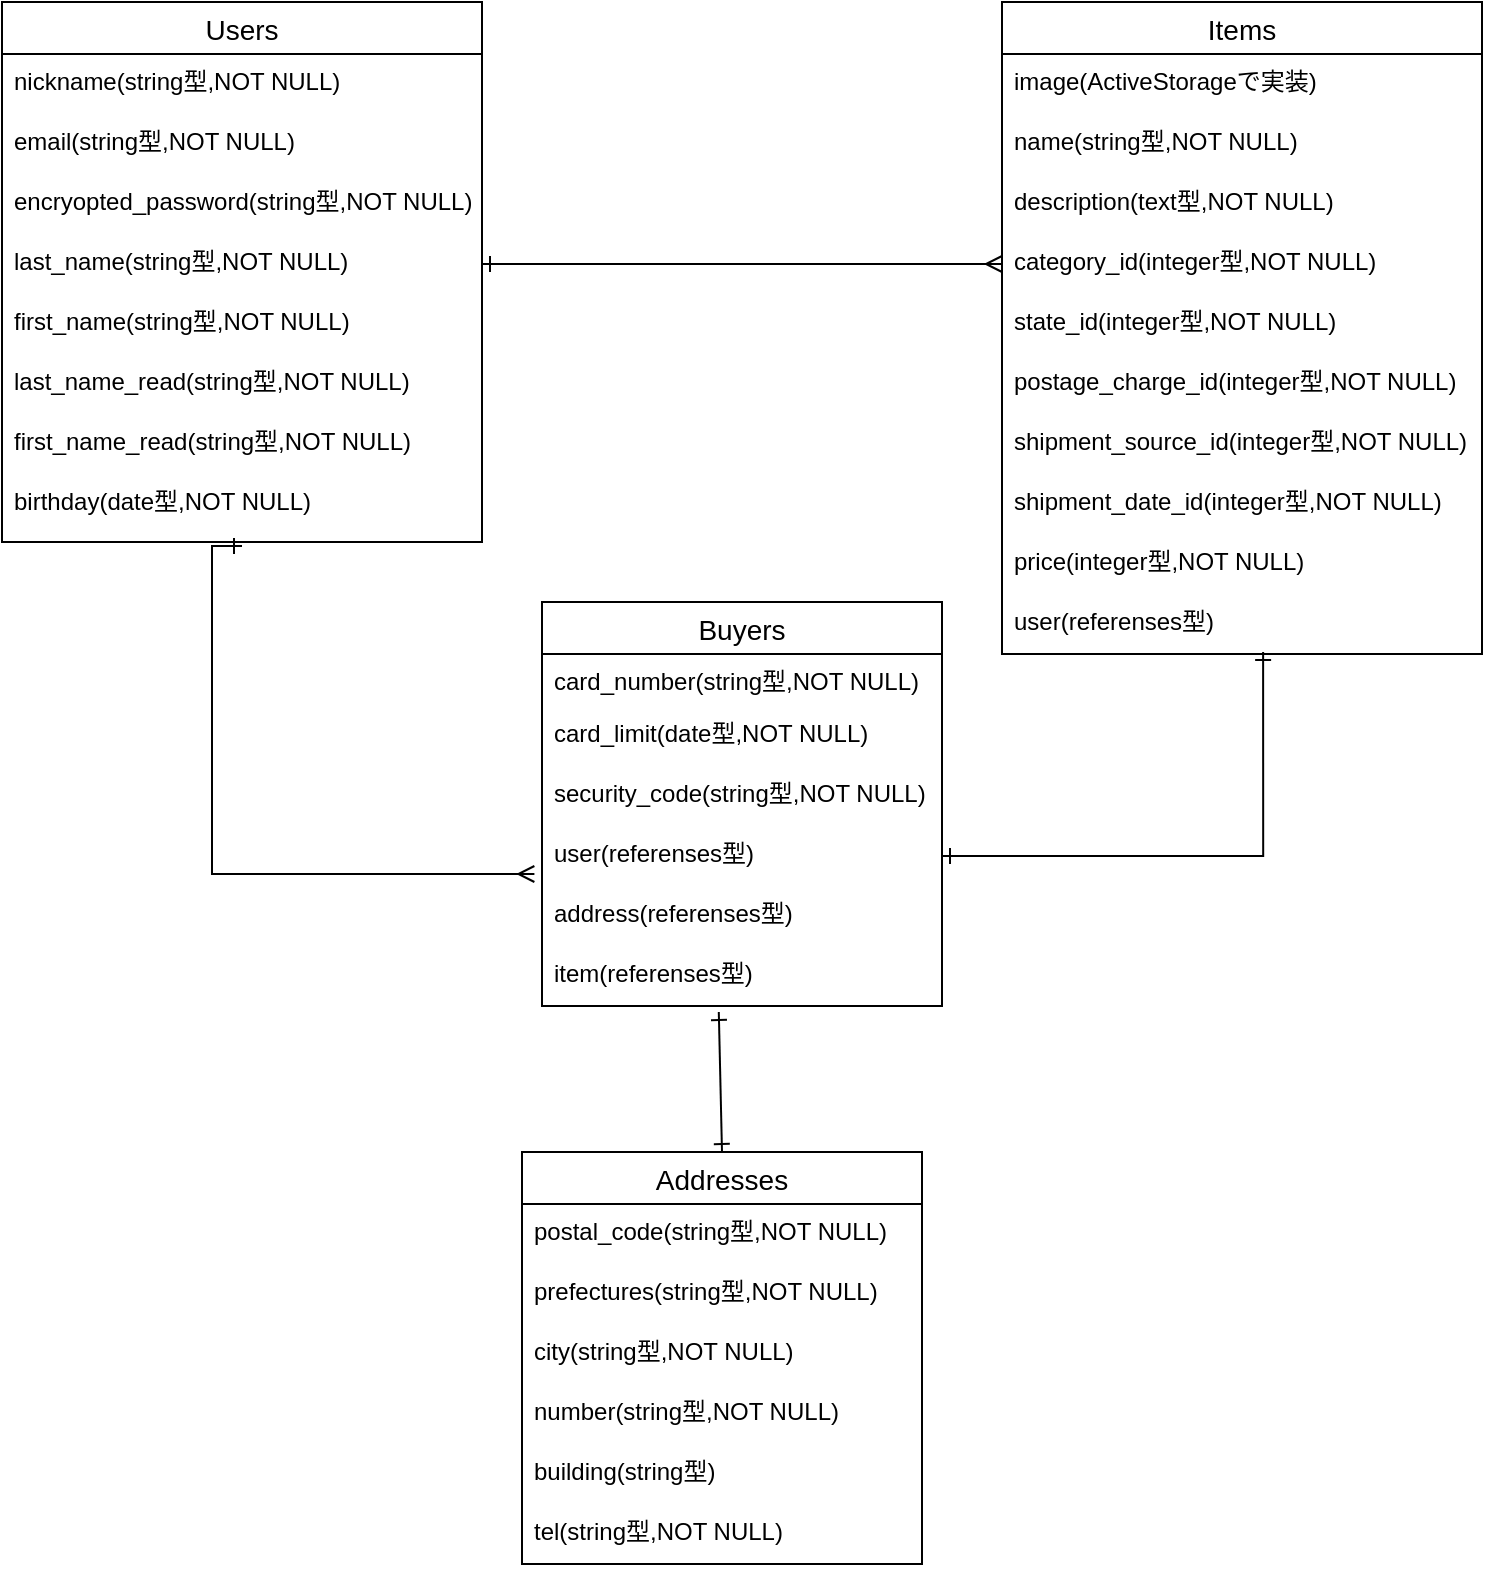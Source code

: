 <mxfile version="13.10.0" type="embed">
    <diagram id="0RTELZGzUosusxv1_gdu" name="ページ1">
        <mxGraphModel dx="518" dy="514" grid="1" gridSize="10" guides="1" tooltips="1" connect="1" arrows="1" fold="1" page="1" pageScale="1" pageWidth="827" pageHeight="1169" math="0" shadow="0">
            <root>
                <mxCell id="0"/>
                <mxCell id="1" parent="0"/>
                <mxCell id="80" value="Users" style="swimlane;fontStyle=0;childLayout=stackLayout;horizontal=1;startSize=26;horizontalStack=0;resizeParent=1;resizeParentMax=0;resizeLast=0;collapsible=1;marginBottom=0;align=center;fontSize=14;direction=east;" parent="1" vertex="1">
                    <mxGeometry x="10" y="10" width="240" height="270" as="geometry">
                        <mxRectangle width="70" height="26" as="alternateBounds"/>
                    </mxGeometry>
                </mxCell>
                <mxCell id="81" value="nickname(string型,NOT NULL)" style="text;strokeColor=none;fillColor=none;spacingLeft=4;spacingRight=4;overflow=hidden;rotatable=0;points=[[0,0.5],[1,0.5]];portConstraint=eastwest;fontSize=12;" parent="80" vertex="1">
                    <mxGeometry y="26" width="240" height="30" as="geometry"/>
                </mxCell>
                <mxCell id="82" value="email(string型,NOT NULL)" style="text;strokeColor=none;fillColor=none;spacingLeft=4;spacingRight=4;overflow=hidden;rotatable=0;points=[[0,0.5],[1,0.5]];portConstraint=eastwest;fontSize=12;" parent="80" vertex="1">
                    <mxGeometry y="56" width="240" height="30" as="geometry"/>
                </mxCell>
                <mxCell id="83" value="encryopted_password(string型,NOT NULL)" style="text;strokeColor=none;fillColor=none;spacingLeft=4;spacingRight=4;overflow=hidden;rotatable=0;points=[[0,0.5],[1,0.5]];portConstraint=eastwest;fontSize=12;" parent="80" vertex="1">
                    <mxGeometry y="86" width="240" height="30" as="geometry"/>
                </mxCell>
                <mxCell id="116" value="last_name(string型,NOT NULL)" style="text;strokeColor=none;fillColor=none;spacingLeft=4;spacingRight=4;overflow=hidden;rotatable=0;points=[[0,0.5],[1,0.5]];portConstraint=eastwest;fontSize=12;" parent="80" vertex="1">
                    <mxGeometry y="116" width="240" height="30" as="geometry"/>
                </mxCell>
                <mxCell id="117" value="first_name(string型,NOT NULL)" style="text;strokeColor=none;fillColor=none;spacingLeft=4;spacingRight=4;overflow=hidden;rotatable=0;points=[[0,0.5],[1,0.5]];portConstraint=eastwest;fontSize=12;" parent="80" vertex="1">
                    <mxGeometry y="146" width="240" height="30" as="geometry"/>
                </mxCell>
                <mxCell id="118" value="last_name_read(string型,NOT NULL)" style="text;strokeColor=none;fillColor=none;spacingLeft=4;spacingRight=4;overflow=hidden;rotatable=0;points=[[0,0.5],[1,0.5]];portConstraint=eastwest;fontSize=12;" parent="80" vertex="1">
                    <mxGeometry y="176" width="240" height="30" as="geometry"/>
                </mxCell>
                <mxCell id="119" value="first_name_read(string型,NOT NULL)" style="text;strokeColor=none;fillColor=none;spacingLeft=4;spacingRight=4;overflow=hidden;rotatable=0;points=[[0,0.5],[1,0.5]];portConstraint=eastwest;fontSize=12;" parent="80" vertex="1">
                    <mxGeometry y="206" width="240" height="30" as="geometry"/>
                </mxCell>
                <mxCell id="120" value="birthday(date型,NOT NULL)" style="text;strokeColor=none;fillColor=none;spacingLeft=4;spacingRight=4;overflow=hidden;rotatable=0;points=[[0,0.5],[1,0.5]];portConstraint=eastwest;fontSize=12;" parent="80" vertex="1">
                    <mxGeometry y="236" width="240" height="34" as="geometry"/>
                </mxCell>
                <mxCell id="84" value="Buyers" style="swimlane;fontStyle=0;childLayout=stackLayout;horizontal=1;startSize=26;horizontalStack=0;resizeParent=1;resizeParentMax=0;resizeLast=0;collapsible=1;marginBottom=0;align=center;fontSize=14;" parent="1" vertex="1">
                    <mxGeometry x="280" y="310" width="200" height="202" as="geometry">
                        <mxRectangle x="270" y="260" width="80" height="26" as="alternateBounds"/>
                    </mxGeometry>
                </mxCell>
                <mxCell id="86" value="card_number(string型,NOT NULL)" style="text;strokeColor=none;fillColor=none;spacingLeft=4;spacingRight=4;overflow=hidden;rotatable=0;points=[[0,0.5],[1,0.5]];portConstraint=eastwest;fontSize=12;" parent="84" vertex="1">
                    <mxGeometry y="26" width="200" height="26" as="geometry"/>
                </mxCell>
                <mxCell id="87" value="card_limit(date型,NOT NULL)" style="text;strokeColor=none;fillColor=none;spacingLeft=4;spacingRight=4;overflow=hidden;rotatable=0;points=[[0,0.5],[1,0.5]];portConstraint=eastwest;fontSize=12;" parent="84" vertex="1">
                    <mxGeometry y="52" width="200" height="30" as="geometry"/>
                </mxCell>
                <mxCell id="131" value="security_code(string型,NOT NULL)" style="text;strokeColor=none;fillColor=none;spacingLeft=4;spacingRight=4;overflow=hidden;rotatable=0;points=[[0,0.5],[1,0.5]];portConstraint=eastwest;fontSize=12;" parent="84" vertex="1">
                    <mxGeometry y="82" width="200" height="30" as="geometry"/>
                </mxCell>
                <mxCell id="135" value="user(referenses型)" style="text;strokeColor=none;fillColor=none;spacingLeft=4;spacingRight=4;overflow=hidden;rotatable=0;points=[[0,0.5],[1,0.5]];portConstraint=eastwest;fontSize=12;" parent="84" vertex="1">
                    <mxGeometry y="112" width="200" height="30" as="geometry"/>
                </mxCell>
                <mxCell id="136" value="address(referenses型)" style="text;strokeColor=none;fillColor=none;spacingLeft=4;spacingRight=4;overflow=hidden;rotatable=0;points=[[0,0.5],[1,0.5]];portConstraint=eastwest;fontSize=12;" parent="84" vertex="1">
                    <mxGeometry y="142" width="200" height="30" as="geometry"/>
                </mxCell>
                <mxCell id="85" value="item(referenses型)" style="text;strokeColor=none;fillColor=none;spacingLeft=4;spacingRight=4;overflow=hidden;rotatable=0;points=[[0,0.5],[1,0.5]];portConstraint=eastwest;fontSize=12;" parent="84" vertex="1">
                    <mxGeometry y="172" width="200" height="30" as="geometry"/>
                </mxCell>
                <mxCell id="88" value="Items" style="swimlane;fontStyle=0;childLayout=stackLayout;horizontal=1;startSize=26;horizontalStack=0;resizeParent=1;resizeParentMax=0;resizeLast=0;collapsible=1;marginBottom=0;align=center;fontSize=14;" parent="1" vertex="1">
                    <mxGeometry x="510" y="10" width="240" height="326" as="geometry">
                        <mxRectangle x="600" width="70" height="26" as="alternateBounds"/>
                    </mxGeometry>
                </mxCell>
                <mxCell id="90" value="image(ActiveStorageで実装)" style="text;strokeColor=none;fillColor=none;spacingLeft=4;spacingRight=4;overflow=hidden;rotatable=0;points=[[0,0.5],[1,0.5]];portConstraint=eastwest;fontSize=12;" parent="88" vertex="1">
                    <mxGeometry y="26" width="240" height="30" as="geometry"/>
                </mxCell>
                <mxCell id="91" value="name(string型,NOT NULL)" style="text;strokeColor=none;fillColor=none;spacingLeft=4;spacingRight=4;overflow=hidden;rotatable=0;points=[[0,0.5],[1,0.5]];portConstraint=eastwest;fontSize=12;" parent="88" vertex="1">
                    <mxGeometry y="56" width="240" height="30" as="geometry"/>
                </mxCell>
                <mxCell id="128" value="description(text型,NOT NULL)" style="text;strokeColor=none;fillColor=none;spacingLeft=4;spacingRight=4;overflow=hidden;rotatable=0;points=[[0,0.5],[1,0.5]];portConstraint=eastwest;fontSize=12;" parent="88" vertex="1">
                    <mxGeometry y="86" width="240" height="30" as="geometry"/>
                </mxCell>
                <mxCell id="123" value="category_id(integer型,NOT NULL)" style="text;strokeColor=none;fillColor=none;spacingLeft=4;spacingRight=4;overflow=hidden;rotatable=0;points=[[0,0.5],[1,0.5]];portConstraint=eastwest;fontSize=12;" parent="88" vertex="1">
                    <mxGeometry y="116" width="240" height="30" as="geometry"/>
                </mxCell>
                <mxCell id="124" value="state_id(integer型,NOT NULL)" style="text;strokeColor=none;fillColor=none;spacingLeft=4;spacingRight=4;overflow=hidden;rotatable=0;points=[[0,0.5],[1,0.5]];portConstraint=eastwest;fontSize=12;" parent="88" vertex="1">
                    <mxGeometry y="146" width="240" height="30" as="geometry"/>
                </mxCell>
                <mxCell id="125" value="postage_charge_id(integer型,NOT NULL)" style="text;strokeColor=none;fillColor=none;spacingLeft=4;spacingRight=4;overflow=hidden;rotatable=0;points=[[0,0.5],[1,0.5]];portConstraint=eastwest;fontSize=12;" parent="88" vertex="1">
                    <mxGeometry y="176" width="240" height="30" as="geometry"/>
                </mxCell>
                <mxCell id="126" value="shipment_source_id(integer型,NOT NULL)" style="text;strokeColor=none;fillColor=none;spacingLeft=4;spacingRight=4;overflow=hidden;rotatable=0;points=[[0,0.5],[1,0.5]];portConstraint=eastwest;fontSize=12;" parent="88" vertex="1">
                    <mxGeometry y="206" width="240" height="30" as="geometry"/>
                </mxCell>
                <mxCell id="127" value="shipment_date_id(integer型,NOT NULL)" style="text;strokeColor=none;fillColor=none;spacingLeft=4;spacingRight=4;overflow=hidden;rotatable=0;points=[[0,0.5],[1,0.5]];portConstraint=eastwest;fontSize=12;" parent="88" vertex="1">
                    <mxGeometry y="236" width="240" height="30" as="geometry"/>
                </mxCell>
                <mxCell id="89" value="price(integer型,NOT NULL)" style="text;strokeColor=none;fillColor=none;spacingLeft=4;spacingRight=4;overflow=hidden;rotatable=0;points=[[0,0.5],[1,0.5]];portConstraint=eastwest;fontSize=12;" parent="88" vertex="1">
                    <mxGeometry y="266" width="240" height="30" as="geometry"/>
                </mxCell>
                <mxCell id="129" value="user(referenses型)" style="text;strokeColor=none;fillColor=none;spacingLeft=4;spacingRight=4;overflow=hidden;rotatable=0;points=[[0,0.5],[1,0.5]];portConstraint=eastwest;fontSize=12;" parent="88" vertex="1">
                    <mxGeometry y="296" width="240" height="30" as="geometry"/>
                </mxCell>
                <mxCell id="92" value="Addresses" style="swimlane;fontStyle=0;childLayout=stackLayout;horizontal=1;startSize=26;horizontalStack=0;resizeParent=1;resizeParentMax=0;resizeLast=0;collapsible=1;marginBottom=0;align=center;fontSize=14;" parent="1" vertex="1">
                    <mxGeometry x="270" y="585" width="200" height="206" as="geometry">
                        <mxRectangle x="270" y="585" width="100" height="26" as="alternateBounds"/>
                    </mxGeometry>
                </mxCell>
                <mxCell id="93" value="postal_code(string型,NOT NULL)" style="text;strokeColor=none;fillColor=none;spacingLeft=4;spacingRight=4;overflow=hidden;rotatable=0;points=[[0,0.5],[1,0.5]];portConstraint=eastwest;fontSize=12;" parent="92" vertex="1">
                    <mxGeometry y="26" width="200" height="30" as="geometry"/>
                </mxCell>
                <mxCell id="94" value="prefectures(string型,NOT NULL)" style="text;strokeColor=none;fillColor=none;spacingLeft=4;spacingRight=4;overflow=hidden;rotatable=0;points=[[0,0.5],[1,0.5]];portConstraint=eastwest;fontSize=12;" parent="92" vertex="1">
                    <mxGeometry y="56" width="200" height="30" as="geometry"/>
                </mxCell>
                <mxCell id="95" value="city(string型,NOT NULL)" style="text;strokeColor=none;fillColor=none;spacingLeft=4;spacingRight=4;overflow=hidden;rotatable=0;points=[[0,0.5],[1,0.5]];portConstraint=eastwest;fontSize=12;" parent="92" vertex="1">
                    <mxGeometry y="86" width="200" height="30" as="geometry"/>
                </mxCell>
                <mxCell id="142" value="number(string型,NOT NULL)" style="text;strokeColor=none;fillColor=none;spacingLeft=4;spacingRight=4;overflow=hidden;rotatable=0;points=[[0,0.5],[1,0.5]];portConstraint=eastwest;fontSize=12;" parent="92" vertex="1">
                    <mxGeometry y="116" width="200" height="30" as="geometry"/>
                </mxCell>
                <mxCell id="143" value="building(string型)" style="text;strokeColor=none;fillColor=none;spacingLeft=4;spacingRight=4;overflow=hidden;rotatable=0;points=[[0,0.5],[1,0.5]];portConstraint=eastwest;fontSize=12;" parent="92" vertex="1">
                    <mxGeometry y="146" width="200" height="30" as="geometry"/>
                </mxCell>
                <mxCell id="144" value="tel(string型,NOT NULL)" style="text;strokeColor=none;fillColor=none;spacingLeft=4;spacingRight=4;overflow=hidden;rotatable=0;points=[[0,0.5],[1,0.5]];portConstraint=eastwest;fontSize=12;" parent="92" vertex="1">
                    <mxGeometry y="176" width="200" height="30" as="geometry"/>
                </mxCell>
                <mxCell id="146" style="edgeStyle=orthogonalEdgeStyle;rounded=0;orthogonalLoop=1;jettySize=auto;html=1;startArrow=ERone;startFill=0;endArrow=ERmany;endFill=0;entryX=0;entryY=0.5;entryDx=0;entryDy=0;" parent="1" source="116" target="123" edge="1">
                    <mxGeometry relative="1" as="geometry">
                        <mxPoint x="570" y="110" as="targetPoint"/>
                    </mxGeometry>
                </mxCell>
                <mxCell id="148" style="edgeStyle=orthogonalEdgeStyle;rounded=0;orthogonalLoop=1;jettySize=auto;html=1;startArrow=ERmany;startFill=0;endArrow=ERone;endFill=0;exitX=-0.019;exitY=0.8;exitDx=0;exitDy=0;exitPerimeter=0;entryX=0.5;entryY=1.059;entryDx=0;entryDy=0;entryPerimeter=0;" parent="1" source="135" target="120" edge="1">
                    <mxGeometry relative="1" as="geometry">
                        <mxPoint x="80" y="280" as="targetPoint"/>
                        <mxPoint x="180" y="370" as="sourcePoint"/>
                        <Array as="points">
                            <mxPoint x="115" y="446"/>
                            <mxPoint x="115" y="282"/>
                        </Array>
                    </mxGeometry>
                </mxCell>
                <mxCell id="150" value="" style="fontSize=12;html=1;endArrow=ERone;endFill=1;entryX=0.5;entryY=0;entryDx=0;entryDy=0;startArrow=ERone;startFill=0;exitX=0.442;exitY=1.1;exitDx=0;exitDy=0;exitPerimeter=0;" parent="1" source="85" target="92" edge="1">
                    <mxGeometry width="100" height="100" relative="1" as="geometry">
                        <mxPoint x="350" y="492" as="sourcePoint"/>
                        <mxPoint x="360" y="500" as="targetPoint"/>
                    </mxGeometry>
                </mxCell>
                <mxCell id="152" style="edgeStyle=orthogonalEdgeStyle;rounded=0;orthogonalLoop=1;jettySize=auto;html=1;startArrow=ERone;startFill=0;endArrow=ERone;endFill=0;entryX=0.544;entryY=0.967;entryDx=0;entryDy=0;entryPerimeter=0;" parent="1" source="135" target="129" edge="1">
                    <mxGeometry relative="1" as="geometry">
                        <mxPoint x="680" y="330" as="targetPoint"/>
                    </mxGeometry>
                </mxCell>
            </root>
        </mxGraphModel>
    </diagram>
</mxfile>